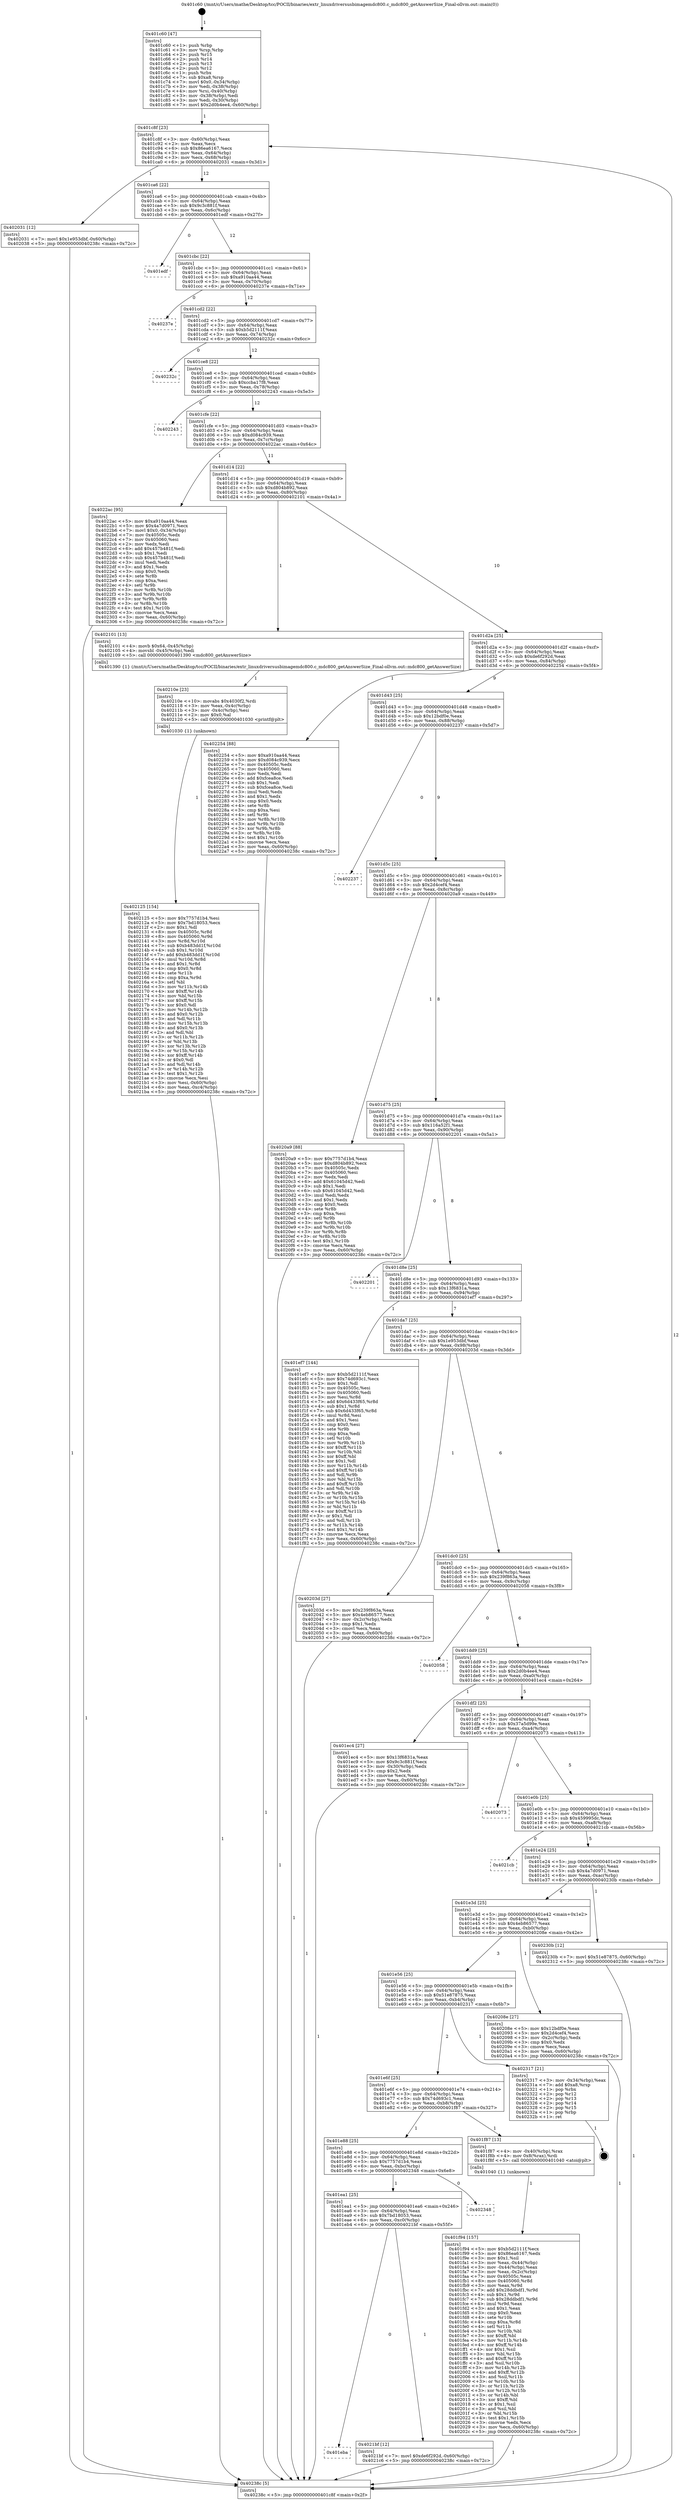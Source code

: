 digraph "0x401c60" {
  label = "0x401c60 (/mnt/c/Users/mathe/Desktop/tcc/POCII/binaries/extr_linuxdriversusbimagemdc800.c_mdc800_getAnswerSize_Final-ollvm.out::main(0))"
  labelloc = "t"
  node[shape=record]

  Entry [label="",width=0.3,height=0.3,shape=circle,fillcolor=black,style=filled]
  "0x401c8f" [label="{
     0x401c8f [23]\l
     | [instrs]\l
     &nbsp;&nbsp;0x401c8f \<+3\>: mov -0x60(%rbp),%eax\l
     &nbsp;&nbsp;0x401c92 \<+2\>: mov %eax,%ecx\l
     &nbsp;&nbsp;0x401c94 \<+6\>: sub $0x86ea6167,%ecx\l
     &nbsp;&nbsp;0x401c9a \<+3\>: mov %eax,-0x64(%rbp)\l
     &nbsp;&nbsp;0x401c9d \<+3\>: mov %ecx,-0x68(%rbp)\l
     &nbsp;&nbsp;0x401ca0 \<+6\>: je 0000000000402031 \<main+0x3d1\>\l
  }"]
  "0x402031" [label="{
     0x402031 [12]\l
     | [instrs]\l
     &nbsp;&nbsp;0x402031 \<+7\>: movl $0x1e953dbf,-0x60(%rbp)\l
     &nbsp;&nbsp;0x402038 \<+5\>: jmp 000000000040238c \<main+0x72c\>\l
  }"]
  "0x401ca6" [label="{
     0x401ca6 [22]\l
     | [instrs]\l
     &nbsp;&nbsp;0x401ca6 \<+5\>: jmp 0000000000401cab \<main+0x4b\>\l
     &nbsp;&nbsp;0x401cab \<+3\>: mov -0x64(%rbp),%eax\l
     &nbsp;&nbsp;0x401cae \<+5\>: sub $0x9c3c881f,%eax\l
     &nbsp;&nbsp;0x401cb3 \<+3\>: mov %eax,-0x6c(%rbp)\l
     &nbsp;&nbsp;0x401cb6 \<+6\>: je 0000000000401edf \<main+0x27f\>\l
  }"]
  Exit [label="",width=0.3,height=0.3,shape=circle,fillcolor=black,style=filled,peripheries=2]
  "0x401edf" [label="{
     0x401edf\l
  }", style=dashed]
  "0x401cbc" [label="{
     0x401cbc [22]\l
     | [instrs]\l
     &nbsp;&nbsp;0x401cbc \<+5\>: jmp 0000000000401cc1 \<main+0x61\>\l
     &nbsp;&nbsp;0x401cc1 \<+3\>: mov -0x64(%rbp),%eax\l
     &nbsp;&nbsp;0x401cc4 \<+5\>: sub $0xa910aa44,%eax\l
     &nbsp;&nbsp;0x401cc9 \<+3\>: mov %eax,-0x70(%rbp)\l
     &nbsp;&nbsp;0x401ccc \<+6\>: je 000000000040237e \<main+0x71e\>\l
  }"]
  "0x401eba" [label="{
     0x401eba\l
  }", style=dashed]
  "0x40237e" [label="{
     0x40237e\l
  }", style=dashed]
  "0x401cd2" [label="{
     0x401cd2 [22]\l
     | [instrs]\l
     &nbsp;&nbsp;0x401cd2 \<+5\>: jmp 0000000000401cd7 \<main+0x77\>\l
     &nbsp;&nbsp;0x401cd7 \<+3\>: mov -0x64(%rbp),%eax\l
     &nbsp;&nbsp;0x401cda \<+5\>: sub $0xb5d2111f,%eax\l
     &nbsp;&nbsp;0x401cdf \<+3\>: mov %eax,-0x74(%rbp)\l
     &nbsp;&nbsp;0x401ce2 \<+6\>: je 000000000040232c \<main+0x6cc\>\l
  }"]
  "0x4021bf" [label="{
     0x4021bf [12]\l
     | [instrs]\l
     &nbsp;&nbsp;0x4021bf \<+7\>: movl $0xde6f292d,-0x60(%rbp)\l
     &nbsp;&nbsp;0x4021c6 \<+5\>: jmp 000000000040238c \<main+0x72c\>\l
  }"]
  "0x40232c" [label="{
     0x40232c\l
  }", style=dashed]
  "0x401ce8" [label="{
     0x401ce8 [22]\l
     | [instrs]\l
     &nbsp;&nbsp;0x401ce8 \<+5\>: jmp 0000000000401ced \<main+0x8d\>\l
     &nbsp;&nbsp;0x401ced \<+3\>: mov -0x64(%rbp),%eax\l
     &nbsp;&nbsp;0x401cf0 \<+5\>: sub $0xccba17f8,%eax\l
     &nbsp;&nbsp;0x401cf5 \<+3\>: mov %eax,-0x78(%rbp)\l
     &nbsp;&nbsp;0x401cf8 \<+6\>: je 0000000000402243 \<main+0x5e3\>\l
  }"]
  "0x401ea1" [label="{
     0x401ea1 [25]\l
     | [instrs]\l
     &nbsp;&nbsp;0x401ea1 \<+5\>: jmp 0000000000401ea6 \<main+0x246\>\l
     &nbsp;&nbsp;0x401ea6 \<+3\>: mov -0x64(%rbp),%eax\l
     &nbsp;&nbsp;0x401ea9 \<+5\>: sub $0x7bd18053,%eax\l
     &nbsp;&nbsp;0x401eae \<+6\>: mov %eax,-0xc0(%rbp)\l
     &nbsp;&nbsp;0x401eb4 \<+6\>: je 00000000004021bf \<main+0x55f\>\l
  }"]
  "0x402243" [label="{
     0x402243\l
  }", style=dashed]
  "0x401cfe" [label="{
     0x401cfe [22]\l
     | [instrs]\l
     &nbsp;&nbsp;0x401cfe \<+5\>: jmp 0000000000401d03 \<main+0xa3\>\l
     &nbsp;&nbsp;0x401d03 \<+3\>: mov -0x64(%rbp),%eax\l
     &nbsp;&nbsp;0x401d06 \<+5\>: sub $0xd084c939,%eax\l
     &nbsp;&nbsp;0x401d0b \<+3\>: mov %eax,-0x7c(%rbp)\l
     &nbsp;&nbsp;0x401d0e \<+6\>: je 00000000004022ac \<main+0x64c\>\l
  }"]
  "0x402348" [label="{
     0x402348\l
  }", style=dashed]
  "0x4022ac" [label="{
     0x4022ac [95]\l
     | [instrs]\l
     &nbsp;&nbsp;0x4022ac \<+5\>: mov $0xa910aa44,%eax\l
     &nbsp;&nbsp;0x4022b1 \<+5\>: mov $0x4a7d0971,%ecx\l
     &nbsp;&nbsp;0x4022b6 \<+7\>: movl $0x0,-0x34(%rbp)\l
     &nbsp;&nbsp;0x4022bd \<+7\>: mov 0x40505c,%edx\l
     &nbsp;&nbsp;0x4022c4 \<+7\>: mov 0x405060,%esi\l
     &nbsp;&nbsp;0x4022cb \<+2\>: mov %edx,%edi\l
     &nbsp;&nbsp;0x4022cd \<+6\>: add $0x457b481f,%edi\l
     &nbsp;&nbsp;0x4022d3 \<+3\>: sub $0x1,%edi\l
     &nbsp;&nbsp;0x4022d6 \<+6\>: sub $0x457b481f,%edi\l
     &nbsp;&nbsp;0x4022dc \<+3\>: imul %edi,%edx\l
     &nbsp;&nbsp;0x4022df \<+3\>: and $0x1,%edx\l
     &nbsp;&nbsp;0x4022e2 \<+3\>: cmp $0x0,%edx\l
     &nbsp;&nbsp;0x4022e5 \<+4\>: sete %r8b\l
     &nbsp;&nbsp;0x4022e9 \<+3\>: cmp $0xa,%esi\l
     &nbsp;&nbsp;0x4022ec \<+4\>: setl %r9b\l
     &nbsp;&nbsp;0x4022f0 \<+3\>: mov %r8b,%r10b\l
     &nbsp;&nbsp;0x4022f3 \<+3\>: and %r9b,%r10b\l
     &nbsp;&nbsp;0x4022f6 \<+3\>: xor %r9b,%r8b\l
     &nbsp;&nbsp;0x4022f9 \<+3\>: or %r8b,%r10b\l
     &nbsp;&nbsp;0x4022fc \<+4\>: test $0x1,%r10b\l
     &nbsp;&nbsp;0x402300 \<+3\>: cmovne %ecx,%eax\l
     &nbsp;&nbsp;0x402303 \<+3\>: mov %eax,-0x60(%rbp)\l
     &nbsp;&nbsp;0x402306 \<+5\>: jmp 000000000040238c \<main+0x72c\>\l
  }"]
  "0x401d14" [label="{
     0x401d14 [22]\l
     | [instrs]\l
     &nbsp;&nbsp;0x401d14 \<+5\>: jmp 0000000000401d19 \<main+0xb9\>\l
     &nbsp;&nbsp;0x401d19 \<+3\>: mov -0x64(%rbp),%eax\l
     &nbsp;&nbsp;0x401d1c \<+5\>: sub $0xd804b892,%eax\l
     &nbsp;&nbsp;0x401d21 \<+3\>: mov %eax,-0x80(%rbp)\l
     &nbsp;&nbsp;0x401d24 \<+6\>: je 0000000000402101 \<main+0x4a1\>\l
  }"]
  "0x402125" [label="{
     0x402125 [154]\l
     | [instrs]\l
     &nbsp;&nbsp;0x402125 \<+5\>: mov $0x7757d1b4,%esi\l
     &nbsp;&nbsp;0x40212a \<+5\>: mov $0x7bd18053,%ecx\l
     &nbsp;&nbsp;0x40212f \<+2\>: mov $0x1,%dl\l
     &nbsp;&nbsp;0x402131 \<+8\>: mov 0x40505c,%r8d\l
     &nbsp;&nbsp;0x402139 \<+8\>: mov 0x405060,%r9d\l
     &nbsp;&nbsp;0x402141 \<+3\>: mov %r8d,%r10d\l
     &nbsp;&nbsp;0x402144 \<+7\>: sub $0xb483dd1f,%r10d\l
     &nbsp;&nbsp;0x40214b \<+4\>: sub $0x1,%r10d\l
     &nbsp;&nbsp;0x40214f \<+7\>: add $0xb483dd1f,%r10d\l
     &nbsp;&nbsp;0x402156 \<+4\>: imul %r10d,%r8d\l
     &nbsp;&nbsp;0x40215a \<+4\>: and $0x1,%r8d\l
     &nbsp;&nbsp;0x40215e \<+4\>: cmp $0x0,%r8d\l
     &nbsp;&nbsp;0x402162 \<+4\>: sete %r11b\l
     &nbsp;&nbsp;0x402166 \<+4\>: cmp $0xa,%r9d\l
     &nbsp;&nbsp;0x40216a \<+3\>: setl %bl\l
     &nbsp;&nbsp;0x40216d \<+3\>: mov %r11b,%r14b\l
     &nbsp;&nbsp;0x402170 \<+4\>: xor $0xff,%r14b\l
     &nbsp;&nbsp;0x402174 \<+3\>: mov %bl,%r15b\l
     &nbsp;&nbsp;0x402177 \<+4\>: xor $0xff,%r15b\l
     &nbsp;&nbsp;0x40217b \<+3\>: xor $0x0,%dl\l
     &nbsp;&nbsp;0x40217e \<+3\>: mov %r14b,%r12b\l
     &nbsp;&nbsp;0x402181 \<+4\>: and $0x0,%r12b\l
     &nbsp;&nbsp;0x402185 \<+3\>: and %dl,%r11b\l
     &nbsp;&nbsp;0x402188 \<+3\>: mov %r15b,%r13b\l
     &nbsp;&nbsp;0x40218b \<+4\>: and $0x0,%r13b\l
     &nbsp;&nbsp;0x40218f \<+2\>: and %dl,%bl\l
     &nbsp;&nbsp;0x402191 \<+3\>: or %r11b,%r12b\l
     &nbsp;&nbsp;0x402194 \<+3\>: or %bl,%r13b\l
     &nbsp;&nbsp;0x402197 \<+3\>: xor %r13b,%r12b\l
     &nbsp;&nbsp;0x40219a \<+3\>: or %r15b,%r14b\l
     &nbsp;&nbsp;0x40219d \<+4\>: xor $0xff,%r14b\l
     &nbsp;&nbsp;0x4021a1 \<+3\>: or $0x0,%dl\l
     &nbsp;&nbsp;0x4021a4 \<+3\>: and %dl,%r14b\l
     &nbsp;&nbsp;0x4021a7 \<+3\>: or %r14b,%r12b\l
     &nbsp;&nbsp;0x4021aa \<+4\>: test $0x1,%r12b\l
     &nbsp;&nbsp;0x4021ae \<+3\>: cmovne %ecx,%esi\l
     &nbsp;&nbsp;0x4021b1 \<+3\>: mov %esi,-0x60(%rbp)\l
     &nbsp;&nbsp;0x4021b4 \<+6\>: mov %eax,-0xc4(%rbp)\l
     &nbsp;&nbsp;0x4021ba \<+5\>: jmp 000000000040238c \<main+0x72c\>\l
  }"]
  "0x402101" [label="{
     0x402101 [13]\l
     | [instrs]\l
     &nbsp;&nbsp;0x402101 \<+4\>: movb $0x64,-0x45(%rbp)\l
     &nbsp;&nbsp;0x402105 \<+4\>: movsbl -0x45(%rbp),%edi\l
     &nbsp;&nbsp;0x402109 \<+5\>: call 0000000000401390 \<mdc800_getAnswerSize\>\l
     | [calls]\l
     &nbsp;&nbsp;0x401390 \{1\} (/mnt/c/Users/mathe/Desktop/tcc/POCII/binaries/extr_linuxdriversusbimagemdc800.c_mdc800_getAnswerSize_Final-ollvm.out::mdc800_getAnswerSize)\l
  }"]
  "0x401d2a" [label="{
     0x401d2a [25]\l
     | [instrs]\l
     &nbsp;&nbsp;0x401d2a \<+5\>: jmp 0000000000401d2f \<main+0xcf\>\l
     &nbsp;&nbsp;0x401d2f \<+3\>: mov -0x64(%rbp),%eax\l
     &nbsp;&nbsp;0x401d32 \<+5\>: sub $0xde6f292d,%eax\l
     &nbsp;&nbsp;0x401d37 \<+6\>: mov %eax,-0x84(%rbp)\l
     &nbsp;&nbsp;0x401d3d \<+6\>: je 0000000000402254 \<main+0x5f4\>\l
  }"]
  "0x40210e" [label="{
     0x40210e [23]\l
     | [instrs]\l
     &nbsp;&nbsp;0x40210e \<+10\>: movabs $0x4030f2,%rdi\l
     &nbsp;&nbsp;0x402118 \<+3\>: mov %eax,-0x4c(%rbp)\l
     &nbsp;&nbsp;0x40211b \<+3\>: mov -0x4c(%rbp),%esi\l
     &nbsp;&nbsp;0x40211e \<+2\>: mov $0x0,%al\l
     &nbsp;&nbsp;0x402120 \<+5\>: call 0000000000401030 \<printf@plt\>\l
     | [calls]\l
     &nbsp;&nbsp;0x401030 \{1\} (unknown)\l
  }"]
  "0x402254" [label="{
     0x402254 [88]\l
     | [instrs]\l
     &nbsp;&nbsp;0x402254 \<+5\>: mov $0xa910aa44,%eax\l
     &nbsp;&nbsp;0x402259 \<+5\>: mov $0xd084c939,%ecx\l
     &nbsp;&nbsp;0x40225e \<+7\>: mov 0x40505c,%edx\l
     &nbsp;&nbsp;0x402265 \<+7\>: mov 0x405060,%esi\l
     &nbsp;&nbsp;0x40226c \<+2\>: mov %edx,%edi\l
     &nbsp;&nbsp;0x40226e \<+6\>: add $0xfcea8ce,%edi\l
     &nbsp;&nbsp;0x402274 \<+3\>: sub $0x1,%edi\l
     &nbsp;&nbsp;0x402277 \<+6\>: sub $0xfcea8ce,%edi\l
     &nbsp;&nbsp;0x40227d \<+3\>: imul %edi,%edx\l
     &nbsp;&nbsp;0x402280 \<+3\>: and $0x1,%edx\l
     &nbsp;&nbsp;0x402283 \<+3\>: cmp $0x0,%edx\l
     &nbsp;&nbsp;0x402286 \<+4\>: sete %r8b\l
     &nbsp;&nbsp;0x40228a \<+3\>: cmp $0xa,%esi\l
     &nbsp;&nbsp;0x40228d \<+4\>: setl %r9b\l
     &nbsp;&nbsp;0x402291 \<+3\>: mov %r8b,%r10b\l
     &nbsp;&nbsp;0x402294 \<+3\>: and %r9b,%r10b\l
     &nbsp;&nbsp;0x402297 \<+3\>: xor %r9b,%r8b\l
     &nbsp;&nbsp;0x40229a \<+3\>: or %r8b,%r10b\l
     &nbsp;&nbsp;0x40229d \<+4\>: test $0x1,%r10b\l
     &nbsp;&nbsp;0x4022a1 \<+3\>: cmovne %ecx,%eax\l
     &nbsp;&nbsp;0x4022a4 \<+3\>: mov %eax,-0x60(%rbp)\l
     &nbsp;&nbsp;0x4022a7 \<+5\>: jmp 000000000040238c \<main+0x72c\>\l
  }"]
  "0x401d43" [label="{
     0x401d43 [25]\l
     | [instrs]\l
     &nbsp;&nbsp;0x401d43 \<+5\>: jmp 0000000000401d48 \<main+0xe8\>\l
     &nbsp;&nbsp;0x401d48 \<+3\>: mov -0x64(%rbp),%eax\l
     &nbsp;&nbsp;0x401d4b \<+5\>: sub $0x12bdf0e,%eax\l
     &nbsp;&nbsp;0x401d50 \<+6\>: mov %eax,-0x88(%rbp)\l
     &nbsp;&nbsp;0x401d56 \<+6\>: je 0000000000402237 \<main+0x5d7\>\l
  }"]
  "0x401f94" [label="{
     0x401f94 [157]\l
     | [instrs]\l
     &nbsp;&nbsp;0x401f94 \<+5\>: mov $0xb5d2111f,%ecx\l
     &nbsp;&nbsp;0x401f99 \<+5\>: mov $0x86ea6167,%edx\l
     &nbsp;&nbsp;0x401f9e \<+3\>: mov $0x1,%sil\l
     &nbsp;&nbsp;0x401fa1 \<+3\>: mov %eax,-0x44(%rbp)\l
     &nbsp;&nbsp;0x401fa4 \<+3\>: mov -0x44(%rbp),%eax\l
     &nbsp;&nbsp;0x401fa7 \<+3\>: mov %eax,-0x2c(%rbp)\l
     &nbsp;&nbsp;0x401faa \<+7\>: mov 0x40505c,%eax\l
     &nbsp;&nbsp;0x401fb1 \<+8\>: mov 0x405060,%r8d\l
     &nbsp;&nbsp;0x401fb9 \<+3\>: mov %eax,%r9d\l
     &nbsp;&nbsp;0x401fbc \<+7\>: add $0x28ddbdf1,%r9d\l
     &nbsp;&nbsp;0x401fc3 \<+4\>: sub $0x1,%r9d\l
     &nbsp;&nbsp;0x401fc7 \<+7\>: sub $0x28ddbdf1,%r9d\l
     &nbsp;&nbsp;0x401fce \<+4\>: imul %r9d,%eax\l
     &nbsp;&nbsp;0x401fd2 \<+3\>: and $0x1,%eax\l
     &nbsp;&nbsp;0x401fd5 \<+3\>: cmp $0x0,%eax\l
     &nbsp;&nbsp;0x401fd8 \<+4\>: sete %r10b\l
     &nbsp;&nbsp;0x401fdc \<+4\>: cmp $0xa,%r8d\l
     &nbsp;&nbsp;0x401fe0 \<+4\>: setl %r11b\l
     &nbsp;&nbsp;0x401fe4 \<+3\>: mov %r10b,%bl\l
     &nbsp;&nbsp;0x401fe7 \<+3\>: xor $0xff,%bl\l
     &nbsp;&nbsp;0x401fea \<+3\>: mov %r11b,%r14b\l
     &nbsp;&nbsp;0x401fed \<+4\>: xor $0xff,%r14b\l
     &nbsp;&nbsp;0x401ff1 \<+4\>: xor $0x1,%sil\l
     &nbsp;&nbsp;0x401ff5 \<+3\>: mov %bl,%r15b\l
     &nbsp;&nbsp;0x401ff8 \<+4\>: and $0xff,%r15b\l
     &nbsp;&nbsp;0x401ffc \<+3\>: and %sil,%r10b\l
     &nbsp;&nbsp;0x401fff \<+3\>: mov %r14b,%r12b\l
     &nbsp;&nbsp;0x402002 \<+4\>: and $0xff,%r12b\l
     &nbsp;&nbsp;0x402006 \<+3\>: and %sil,%r11b\l
     &nbsp;&nbsp;0x402009 \<+3\>: or %r10b,%r15b\l
     &nbsp;&nbsp;0x40200c \<+3\>: or %r11b,%r12b\l
     &nbsp;&nbsp;0x40200f \<+3\>: xor %r12b,%r15b\l
     &nbsp;&nbsp;0x402012 \<+3\>: or %r14b,%bl\l
     &nbsp;&nbsp;0x402015 \<+3\>: xor $0xff,%bl\l
     &nbsp;&nbsp;0x402018 \<+4\>: or $0x1,%sil\l
     &nbsp;&nbsp;0x40201c \<+3\>: and %sil,%bl\l
     &nbsp;&nbsp;0x40201f \<+3\>: or %bl,%r15b\l
     &nbsp;&nbsp;0x402022 \<+4\>: test $0x1,%r15b\l
     &nbsp;&nbsp;0x402026 \<+3\>: cmovne %edx,%ecx\l
     &nbsp;&nbsp;0x402029 \<+3\>: mov %ecx,-0x60(%rbp)\l
     &nbsp;&nbsp;0x40202c \<+5\>: jmp 000000000040238c \<main+0x72c\>\l
  }"]
  "0x402237" [label="{
     0x402237\l
  }", style=dashed]
  "0x401d5c" [label="{
     0x401d5c [25]\l
     | [instrs]\l
     &nbsp;&nbsp;0x401d5c \<+5\>: jmp 0000000000401d61 \<main+0x101\>\l
     &nbsp;&nbsp;0x401d61 \<+3\>: mov -0x64(%rbp),%eax\l
     &nbsp;&nbsp;0x401d64 \<+5\>: sub $0x2d4cef4,%eax\l
     &nbsp;&nbsp;0x401d69 \<+6\>: mov %eax,-0x8c(%rbp)\l
     &nbsp;&nbsp;0x401d6f \<+6\>: je 00000000004020a9 \<main+0x449\>\l
  }"]
  "0x401e88" [label="{
     0x401e88 [25]\l
     | [instrs]\l
     &nbsp;&nbsp;0x401e88 \<+5\>: jmp 0000000000401e8d \<main+0x22d\>\l
     &nbsp;&nbsp;0x401e8d \<+3\>: mov -0x64(%rbp),%eax\l
     &nbsp;&nbsp;0x401e90 \<+5\>: sub $0x7757d1b4,%eax\l
     &nbsp;&nbsp;0x401e95 \<+6\>: mov %eax,-0xbc(%rbp)\l
     &nbsp;&nbsp;0x401e9b \<+6\>: je 0000000000402348 \<main+0x6e8\>\l
  }"]
  "0x4020a9" [label="{
     0x4020a9 [88]\l
     | [instrs]\l
     &nbsp;&nbsp;0x4020a9 \<+5\>: mov $0x7757d1b4,%eax\l
     &nbsp;&nbsp;0x4020ae \<+5\>: mov $0xd804b892,%ecx\l
     &nbsp;&nbsp;0x4020b3 \<+7\>: mov 0x40505c,%edx\l
     &nbsp;&nbsp;0x4020ba \<+7\>: mov 0x405060,%esi\l
     &nbsp;&nbsp;0x4020c1 \<+2\>: mov %edx,%edi\l
     &nbsp;&nbsp;0x4020c3 \<+6\>: add $0x61045d42,%edi\l
     &nbsp;&nbsp;0x4020c9 \<+3\>: sub $0x1,%edi\l
     &nbsp;&nbsp;0x4020cc \<+6\>: sub $0x61045d42,%edi\l
     &nbsp;&nbsp;0x4020d2 \<+3\>: imul %edi,%edx\l
     &nbsp;&nbsp;0x4020d5 \<+3\>: and $0x1,%edx\l
     &nbsp;&nbsp;0x4020d8 \<+3\>: cmp $0x0,%edx\l
     &nbsp;&nbsp;0x4020db \<+4\>: sete %r8b\l
     &nbsp;&nbsp;0x4020df \<+3\>: cmp $0xa,%esi\l
     &nbsp;&nbsp;0x4020e2 \<+4\>: setl %r9b\l
     &nbsp;&nbsp;0x4020e6 \<+3\>: mov %r8b,%r10b\l
     &nbsp;&nbsp;0x4020e9 \<+3\>: and %r9b,%r10b\l
     &nbsp;&nbsp;0x4020ec \<+3\>: xor %r9b,%r8b\l
     &nbsp;&nbsp;0x4020ef \<+3\>: or %r8b,%r10b\l
     &nbsp;&nbsp;0x4020f2 \<+4\>: test $0x1,%r10b\l
     &nbsp;&nbsp;0x4020f6 \<+3\>: cmovne %ecx,%eax\l
     &nbsp;&nbsp;0x4020f9 \<+3\>: mov %eax,-0x60(%rbp)\l
     &nbsp;&nbsp;0x4020fc \<+5\>: jmp 000000000040238c \<main+0x72c\>\l
  }"]
  "0x401d75" [label="{
     0x401d75 [25]\l
     | [instrs]\l
     &nbsp;&nbsp;0x401d75 \<+5\>: jmp 0000000000401d7a \<main+0x11a\>\l
     &nbsp;&nbsp;0x401d7a \<+3\>: mov -0x64(%rbp),%eax\l
     &nbsp;&nbsp;0x401d7d \<+5\>: sub $0x116a52f1,%eax\l
     &nbsp;&nbsp;0x401d82 \<+6\>: mov %eax,-0x90(%rbp)\l
     &nbsp;&nbsp;0x401d88 \<+6\>: je 0000000000402201 \<main+0x5a1\>\l
  }"]
  "0x401f87" [label="{
     0x401f87 [13]\l
     | [instrs]\l
     &nbsp;&nbsp;0x401f87 \<+4\>: mov -0x40(%rbp),%rax\l
     &nbsp;&nbsp;0x401f8b \<+4\>: mov 0x8(%rax),%rdi\l
     &nbsp;&nbsp;0x401f8f \<+5\>: call 0000000000401040 \<atoi@plt\>\l
     | [calls]\l
     &nbsp;&nbsp;0x401040 \{1\} (unknown)\l
  }"]
  "0x402201" [label="{
     0x402201\l
  }", style=dashed]
  "0x401d8e" [label="{
     0x401d8e [25]\l
     | [instrs]\l
     &nbsp;&nbsp;0x401d8e \<+5\>: jmp 0000000000401d93 \<main+0x133\>\l
     &nbsp;&nbsp;0x401d93 \<+3\>: mov -0x64(%rbp),%eax\l
     &nbsp;&nbsp;0x401d96 \<+5\>: sub $0x13f6831a,%eax\l
     &nbsp;&nbsp;0x401d9b \<+6\>: mov %eax,-0x94(%rbp)\l
     &nbsp;&nbsp;0x401da1 \<+6\>: je 0000000000401ef7 \<main+0x297\>\l
  }"]
  "0x401e6f" [label="{
     0x401e6f [25]\l
     | [instrs]\l
     &nbsp;&nbsp;0x401e6f \<+5\>: jmp 0000000000401e74 \<main+0x214\>\l
     &nbsp;&nbsp;0x401e74 \<+3\>: mov -0x64(%rbp),%eax\l
     &nbsp;&nbsp;0x401e77 \<+5\>: sub $0x74d693c1,%eax\l
     &nbsp;&nbsp;0x401e7c \<+6\>: mov %eax,-0xb8(%rbp)\l
     &nbsp;&nbsp;0x401e82 \<+6\>: je 0000000000401f87 \<main+0x327\>\l
  }"]
  "0x401ef7" [label="{
     0x401ef7 [144]\l
     | [instrs]\l
     &nbsp;&nbsp;0x401ef7 \<+5\>: mov $0xb5d2111f,%eax\l
     &nbsp;&nbsp;0x401efc \<+5\>: mov $0x74d693c1,%ecx\l
     &nbsp;&nbsp;0x401f01 \<+2\>: mov $0x1,%dl\l
     &nbsp;&nbsp;0x401f03 \<+7\>: mov 0x40505c,%esi\l
     &nbsp;&nbsp;0x401f0a \<+7\>: mov 0x405060,%edi\l
     &nbsp;&nbsp;0x401f11 \<+3\>: mov %esi,%r8d\l
     &nbsp;&nbsp;0x401f14 \<+7\>: add $0x6d433f65,%r8d\l
     &nbsp;&nbsp;0x401f1b \<+4\>: sub $0x1,%r8d\l
     &nbsp;&nbsp;0x401f1f \<+7\>: sub $0x6d433f65,%r8d\l
     &nbsp;&nbsp;0x401f26 \<+4\>: imul %r8d,%esi\l
     &nbsp;&nbsp;0x401f2a \<+3\>: and $0x1,%esi\l
     &nbsp;&nbsp;0x401f2d \<+3\>: cmp $0x0,%esi\l
     &nbsp;&nbsp;0x401f30 \<+4\>: sete %r9b\l
     &nbsp;&nbsp;0x401f34 \<+3\>: cmp $0xa,%edi\l
     &nbsp;&nbsp;0x401f37 \<+4\>: setl %r10b\l
     &nbsp;&nbsp;0x401f3b \<+3\>: mov %r9b,%r11b\l
     &nbsp;&nbsp;0x401f3e \<+4\>: xor $0xff,%r11b\l
     &nbsp;&nbsp;0x401f42 \<+3\>: mov %r10b,%bl\l
     &nbsp;&nbsp;0x401f45 \<+3\>: xor $0xff,%bl\l
     &nbsp;&nbsp;0x401f48 \<+3\>: xor $0x1,%dl\l
     &nbsp;&nbsp;0x401f4b \<+3\>: mov %r11b,%r14b\l
     &nbsp;&nbsp;0x401f4e \<+4\>: and $0xff,%r14b\l
     &nbsp;&nbsp;0x401f52 \<+3\>: and %dl,%r9b\l
     &nbsp;&nbsp;0x401f55 \<+3\>: mov %bl,%r15b\l
     &nbsp;&nbsp;0x401f58 \<+4\>: and $0xff,%r15b\l
     &nbsp;&nbsp;0x401f5c \<+3\>: and %dl,%r10b\l
     &nbsp;&nbsp;0x401f5f \<+3\>: or %r9b,%r14b\l
     &nbsp;&nbsp;0x401f62 \<+3\>: or %r10b,%r15b\l
     &nbsp;&nbsp;0x401f65 \<+3\>: xor %r15b,%r14b\l
     &nbsp;&nbsp;0x401f68 \<+3\>: or %bl,%r11b\l
     &nbsp;&nbsp;0x401f6b \<+4\>: xor $0xff,%r11b\l
     &nbsp;&nbsp;0x401f6f \<+3\>: or $0x1,%dl\l
     &nbsp;&nbsp;0x401f72 \<+3\>: and %dl,%r11b\l
     &nbsp;&nbsp;0x401f75 \<+3\>: or %r11b,%r14b\l
     &nbsp;&nbsp;0x401f78 \<+4\>: test $0x1,%r14b\l
     &nbsp;&nbsp;0x401f7c \<+3\>: cmovne %ecx,%eax\l
     &nbsp;&nbsp;0x401f7f \<+3\>: mov %eax,-0x60(%rbp)\l
     &nbsp;&nbsp;0x401f82 \<+5\>: jmp 000000000040238c \<main+0x72c\>\l
  }"]
  "0x401da7" [label="{
     0x401da7 [25]\l
     | [instrs]\l
     &nbsp;&nbsp;0x401da7 \<+5\>: jmp 0000000000401dac \<main+0x14c\>\l
     &nbsp;&nbsp;0x401dac \<+3\>: mov -0x64(%rbp),%eax\l
     &nbsp;&nbsp;0x401daf \<+5\>: sub $0x1e953dbf,%eax\l
     &nbsp;&nbsp;0x401db4 \<+6\>: mov %eax,-0x98(%rbp)\l
     &nbsp;&nbsp;0x401dba \<+6\>: je 000000000040203d \<main+0x3dd\>\l
  }"]
  "0x402317" [label="{
     0x402317 [21]\l
     | [instrs]\l
     &nbsp;&nbsp;0x402317 \<+3\>: mov -0x34(%rbp),%eax\l
     &nbsp;&nbsp;0x40231a \<+7\>: add $0xa8,%rsp\l
     &nbsp;&nbsp;0x402321 \<+1\>: pop %rbx\l
     &nbsp;&nbsp;0x402322 \<+2\>: pop %r12\l
     &nbsp;&nbsp;0x402324 \<+2\>: pop %r13\l
     &nbsp;&nbsp;0x402326 \<+2\>: pop %r14\l
     &nbsp;&nbsp;0x402328 \<+2\>: pop %r15\l
     &nbsp;&nbsp;0x40232a \<+1\>: pop %rbp\l
     &nbsp;&nbsp;0x40232b \<+1\>: ret\l
  }"]
  "0x40203d" [label="{
     0x40203d [27]\l
     | [instrs]\l
     &nbsp;&nbsp;0x40203d \<+5\>: mov $0x239f863a,%eax\l
     &nbsp;&nbsp;0x402042 \<+5\>: mov $0x4eb86577,%ecx\l
     &nbsp;&nbsp;0x402047 \<+3\>: mov -0x2c(%rbp),%edx\l
     &nbsp;&nbsp;0x40204a \<+3\>: cmp $0x1,%edx\l
     &nbsp;&nbsp;0x40204d \<+3\>: cmovl %ecx,%eax\l
     &nbsp;&nbsp;0x402050 \<+3\>: mov %eax,-0x60(%rbp)\l
     &nbsp;&nbsp;0x402053 \<+5\>: jmp 000000000040238c \<main+0x72c\>\l
  }"]
  "0x401dc0" [label="{
     0x401dc0 [25]\l
     | [instrs]\l
     &nbsp;&nbsp;0x401dc0 \<+5\>: jmp 0000000000401dc5 \<main+0x165\>\l
     &nbsp;&nbsp;0x401dc5 \<+3\>: mov -0x64(%rbp),%eax\l
     &nbsp;&nbsp;0x401dc8 \<+5\>: sub $0x239f863a,%eax\l
     &nbsp;&nbsp;0x401dcd \<+6\>: mov %eax,-0x9c(%rbp)\l
     &nbsp;&nbsp;0x401dd3 \<+6\>: je 0000000000402058 \<main+0x3f8\>\l
  }"]
  "0x401e56" [label="{
     0x401e56 [25]\l
     | [instrs]\l
     &nbsp;&nbsp;0x401e56 \<+5\>: jmp 0000000000401e5b \<main+0x1fb\>\l
     &nbsp;&nbsp;0x401e5b \<+3\>: mov -0x64(%rbp),%eax\l
     &nbsp;&nbsp;0x401e5e \<+5\>: sub $0x51e87875,%eax\l
     &nbsp;&nbsp;0x401e63 \<+6\>: mov %eax,-0xb4(%rbp)\l
     &nbsp;&nbsp;0x401e69 \<+6\>: je 0000000000402317 \<main+0x6b7\>\l
  }"]
  "0x402058" [label="{
     0x402058\l
  }", style=dashed]
  "0x401dd9" [label="{
     0x401dd9 [25]\l
     | [instrs]\l
     &nbsp;&nbsp;0x401dd9 \<+5\>: jmp 0000000000401dde \<main+0x17e\>\l
     &nbsp;&nbsp;0x401dde \<+3\>: mov -0x64(%rbp),%eax\l
     &nbsp;&nbsp;0x401de1 \<+5\>: sub $0x2d0b4ee4,%eax\l
     &nbsp;&nbsp;0x401de6 \<+6\>: mov %eax,-0xa0(%rbp)\l
     &nbsp;&nbsp;0x401dec \<+6\>: je 0000000000401ec4 \<main+0x264\>\l
  }"]
  "0x40208e" [label="{
     0x40208e [27]\l
     | [instrs]\l
     &nbsp;&nbsp;0x40208e \<+5\>: mov $0x12bdf0e,%eax\l
     &nbsp;&nbsp;0x402093 \<+5\>: mov $0x2d4cef4,%ecx\l
     &nbsp;&nbsp;0x402098 \<+3\>: mov -0x2c(%rbp),%edx\l
     &nbsp;&nbsp;0x40209b \<+3\>: cmp $0x0,%edx\l
     &nbsp;&nbsp;0x40209e \<+3\>: cmove %ecx,%eax\l
     &nbsp;&nbsp;0x4020a1 \<+3\>: mov %eax,-0x60(%rbp)\l
     &nbsp;&nbsp;0x4020a4 \<+5\>: jmp 000000000040238c \<main+0x72c\>\l
  }"]
  "0x401ec4" [label="{
     0x401ec4 [27]\l
     | [instrs]\l
     &nbsp;&nbsp;0x401ec4 \<+5\>: mov $0x13f6831a,%eax\l
     &nbsp;&nbsp;0x401ec9 \<+5\>: mov $0x9c3c881f,%ecx\l
     &nbsp;&nbsp;0x401ece \<+3\>: mov -0x30(%rbp),%edx\l
     &nbsp;&nbsp;0x401ed1 \<+3\>: cmp $0x2,%edx\l
     &nbsp;&nbsp;0x401ed4 \<+3\>: cmovne %ecx,%eax\l
     &nbsp;&nbsp;0x401ed7 \<+3\>: mov %eax,-0x60(%rbp)\l
     &nbsp;&nbsp;0x401eda \<+5\>: jmp 000000000040238c \<main+0x72c\>\l
  }"]
  "0x401df2" [label="{
     0x401df2 [25]\l
     | [instrs]\l
     &nbsp;&nbsp;0x401df2 \<+5\>: jmp 0000000000401df7 \<main+0x197\>\l
     &nbsp;&nbsp;0x401df7 \<+3\>: mov -0x64(%rbp),%eax\l
     &nbsp;&nbsp;0x401dfa \<+5\>: sub $0x37a5d99e,%eax\l
     &nbsp;&nbsp;0x401dff \<+6\>: mov %eax,-0xa4(%rbp)\l
     &nbsp;&nbsp;0x401e05 \<+6\>: je 0000000000402073 \<main+0x413\>\l
  }"]
  "0x40238c" [label="{
     0x40238c [5]\l
     | [instrs]\l
     &nbsp;&nbsp;0x40238c \<+5\>: jmp 0000000000401c8f \<main+0x2f\>\l
  }"]
  "0x401c60" [label="{
     0x401c60 [47]\l
     | [instrs]\l
     &nbsp;&nbsp;0x401c60 \<+1\>: push %rbp\l
     &nbsp;&nbsp;0x401c61 \<+3\>: mov %rsp,%rbp\l
     &nbsp;&nbsp;0x401c64 \<+2\>: push %r15\l
     &nbsp;&nbsp;0x401c66 \<+2\>: push %r14\l
     &nbsp;&nbsp;0x401c68 \<+2\>: push %r13\l
     &nbsp;&nbsp;0x401c6a \<+2\>: push %r12\l
     &nbsp;&nbsp;0x401c6c \<+1\>: push %rbx\l
     &nbsp;&nbsp;0x401c6d \<+7\>: sub $0xa8,%rsp\l
     &nbsp;&nbsp;0x401c74 \<+7\>: movl $0x0,-0x34(%rbp)\l
     &nbsp;&nbsp;0x401c7b \<+3\>: mov %edi,-0x38(%rbp)\l
     &nbsp;&nbsp;0x401c7e \<+4\>: mov %rsi,-0x40(%rbp)\l
     &nbsp;&nbsp;0x401c82 \<+3\>: mov -0x38(%rbp),%edi\l
     &nbsp;&nbsp;0x401c85 \<+3\>: mov %edi,-0x30(%rbp)\l
     &nbsp;&nbsp;0x401c88 \<+7\>: movl $0x2d0b4ee4,-0x60(%rbp)\l
  }"]
  "0x401e3d" [label="{
     0x401e3d [25]\l
     | [instrs]\l
     &nbsp;&nbsp;0x401e3d \<+5\>: jmp 0000000000401e42 \<main+0x1e2\>\l
     &nbsp;&nbsp;0x401e42 \<+3\>: mov -0x64(%rbp),%eax\l
     &nbsp;&nbsp;0x401e45 \<+5\>: sub $0x4eb86577,%eax\l
     &nbsp;&nbsp;0x401e4a \<+6\>: mov %eax,-0xb0(%rbp)\l
     &nbsp;&nbsp;0x401e50 \<+6\>: je 000000000040208e \<main+0x42e\>\l
  }"]
  "0x402073" [label="{
     0x402073\l
  }", style=dashed]
  "0x401e0b" [label="{
     0x401e0b [25]\l
     | [instrs]\l
     &nbsp;&nbsp;0x401e0b \<+5\>: jmp 0000000000401e10 \<main+0x1b0\>\l
     &nbsp;&nbsp;0x401e10 \<+3\>: mov -0x64(%rbp),%eax\l
     &nbsp;&nbsp;0x401e13 \<+5\>: sub $0x459995dc,%eax\l
     &nbsp;&nbsp;0x401e18 \<+6\>: mov %eax,-0xa8(%rbp)\l
     &nbsp;&nbsp;0x401e1e \<+6\>: je 00000000004021cb \<main+0x56b\>\l
  }"]
  "0x40230b" [label="{
     0x40230b [12]\l
     | [instrs]\l
     &nbsp;&nbsp;0x40230b \<+7\>: movl $0x51e87875,-0x60(%rbp)\l
     &nbsp;&nbsp;0x402312 \<+5\>: jmp 000000000040238c \<main+0x72c\>\l
  }"]
  "0x4021cb" [label="{
     0x4021cb\l
  }", style=dashed]
  "0x401e24" [label="{
     0x401e24 [25]\l
     | [instrs]\l
     &nbsp;&nbsp;0x401e24 \<+5\>: jmp 0000000000401e29 \<main+0x1c9\>\l
     &nbsp;&nbsp;0x401e29 \<+3\>: mov -0x64(%rbp),%eax\l
     &nbsp;&nbsp;0x401e2c \<+5\>: sub $0x4a7d0971,%eax\l
     &nbsp;&nbsp;0x401e31 \<+6\>: mov %eax,-0xac(%rbp)\l
     &nbsp;&nbsp;0x401e37 \<+6\>: je 000000000040230b \<main+0x6ab\>\l
  }"]
  Entry -> "0x401c60" [label=" 1"]
  "0x401c8f" -> "0x402031" [label=" 1"]
  "0x401c8f" -> "0x401ca6" [label=" 12"]
  "0x402317" -> Exit [label=" 1"]
  "0x401ca6" -> "0x401edf" [label=" 0"]
  "0x401ca6" -> "0x401cbc" [label=" 12"]
  "0x40230b" -> "0x40238c" [label=" 1"]
  "0x401cbc" -> "0x40237e" [label=" 0"]
  "0x401cbc" -> "0x401cd2" [label=" 12"]
  "0x4022ac" -> "0x40238c" [label=" 1"]
  "0x401cd2" -> "0x40232c" [label=" 0"]
  "0x401cd2" -> "0x401ce8" [label=" 12"]
  "0x402254" -> "0x40238c" [label=" 1"]
  "0x401ce8" -> "0x402243" [label=" 0"]
  "0x401ce8" -> "0x401cfe" [label=" 12"]
  "0x401ea1" -> "0x401eba" [label=" 0"]
  "0x401cfe" -> "0x4022ac" [label=" 1"]
  "0x401cfe" -> "0x401d14" [label=" 11"]
  "0x401ea1" -> "0x4021bf" [label=" 1"]
  "0x401d14" -> "0x402101" [label=" 1"]
  "0x401d14" -> "0x401d2a" [label=" 10"]
  "0x401e88" -> "0x401ea1" [label=" 1"]
  "0x401d2a" -> "0x402254" [label=" 1"]
  "0x401d2a" -> "0x401d43" [label=" 9"]
  "0x401e88" -> "0x402348" [label=" 0"]
  "0x401d43" -> "0x402237" [label=" 0"]
  "0x401d43" -> "0x401d5c" [label=" 9"]
  "0x4021bf" -> "0x40238c" [label=" 1"]
  "0x401d5c" -> "0x4020a9" [label=" 1"]
  "0x401d5c" -> "0x401d75" [label=" 8"]
  "0x402125" -> "0x40238c" [label=" 1"]
  "0x401d75" -> "0x402201" [label=" 0"]
  "0x401d75" -> "0x401d8e" [label=" 8"]
  "0x40210e" -> "0x402125" [label=" 1"]
  "0x401d8e" -> "0x401ef7" [label=" 1"]
  "0x401d8e" -> "0x401da7" [label=" 7"]
  "0x4020a9" -> "0x40238c" [label=" 1"]
  "0x401da7" -> "0x40203d" [label=" 1"]
  "0x401da7" -> "0x401dc0" [label=" 6"]
  "0x40208e" -> "0x40238c" [label=" 1"]
  "0x401dc0" -> "0x402058" [label=" 0"]
  "0x401dc0" -> "0x401dd9" [label=" 6"]
  "0x402031" -> "0x40238c" [label=" 1"]
  "0x401dd9" -> "0x401ec4" [label=" 1"]
  "0x401dd9" -> "0x401df2" [label=" 5"]
  "0x401ec4" -> "0x40238c" [label=" 1"]
  "0x401c60" -> "0x401c8f" [label=" 1"]
  "0x40238c" -> "0x401c8f" [label=" 12"]
  "0x401ef7" -> "0x40238c" [label=" 1"]
  "0x401f94" -> "0x40238c" [label=" 1"]
  "0x401df2" -> "0x402073" [label=" 0"]
  "0x401df2" -> "0x401e0b" [label=" 5"]
  "0x401e6f" -> "0x401e88" [label=" 1"]
  "0x401e0b" -> "0x4021cb" [label=" 0"]
  "0x401e0b" -> "0x401e24" [label=" 5"]
  "0x401e6f" -> "0x401f87" [label=" 1"]
  "0x401e24" -> "0x40230b" [label=" 1"]
  "0x401e24" -> "0x401e3d" [label=" 4"]
  "0x401f87" -> "0x401f94" [label=" 1"]
  "0x401e3d" -> "0x40208e" [label=" 1"]
  "0x401e3d" -> "0x401e56" [label=" 3"]
  "0x40203d" -> "0x40238c" [label=" 1"]
  "0x401e56" -> "0x402317" [label=" 1"]
  "0x401e56" -> "0x401e6f" [label=" 2"]
  "0x402101" -> "0x40210e" [label=" 1"]
}
